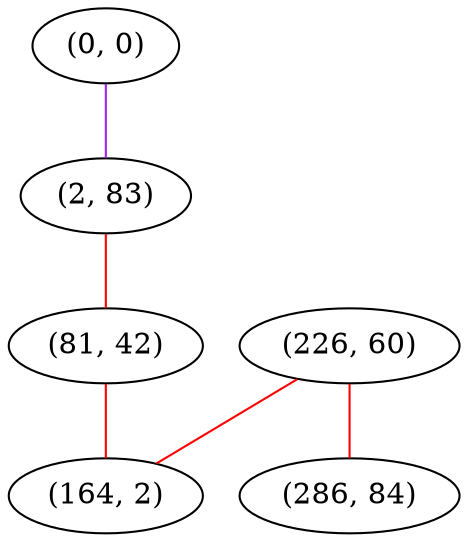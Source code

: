graph "" {
"(0, 0)";
"(2, 83)";
"(226, 60)";
"(81, 42)";
"(286, 84)";
"(164, 2)";
"(0, 0)" -- "(2, 83)"  [color=purple, key=0, weight=4];
"(2, 83)" -- "(81, 42)"  [color=red, key=0, weight=1];
"(226, 60)" -- "(164, 2)"  [color=red, key=0, weight=1];
"(226, 60)" -- "(286, 84)"  [color=red, key=0, weight=1];
"(81, 42)" -- "(164, 2)"  [color=red, key=0, weight=1];
}
